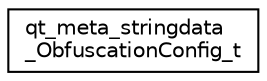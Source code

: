 digraph "Graphical Class Hierarchy"
{
 // LATEX_PDF_SIZE
  edge [fontname="Helvetica",fontsize="10",labelfontname="Helvetica",labelfontsize="10"];
  node [fontname="Helvetica",fontsize="10",shape=record];
  rankdir="LR";
  Node0 [label="qt_meta_stringdata\l_ObfuscationConfig_t",height=0.2,width=0.4,color="black", fillcolor="white", style="filled",URL="$structqt__meta__stringdata___obfuscation_config__t.html",tooltip=" "];
}
